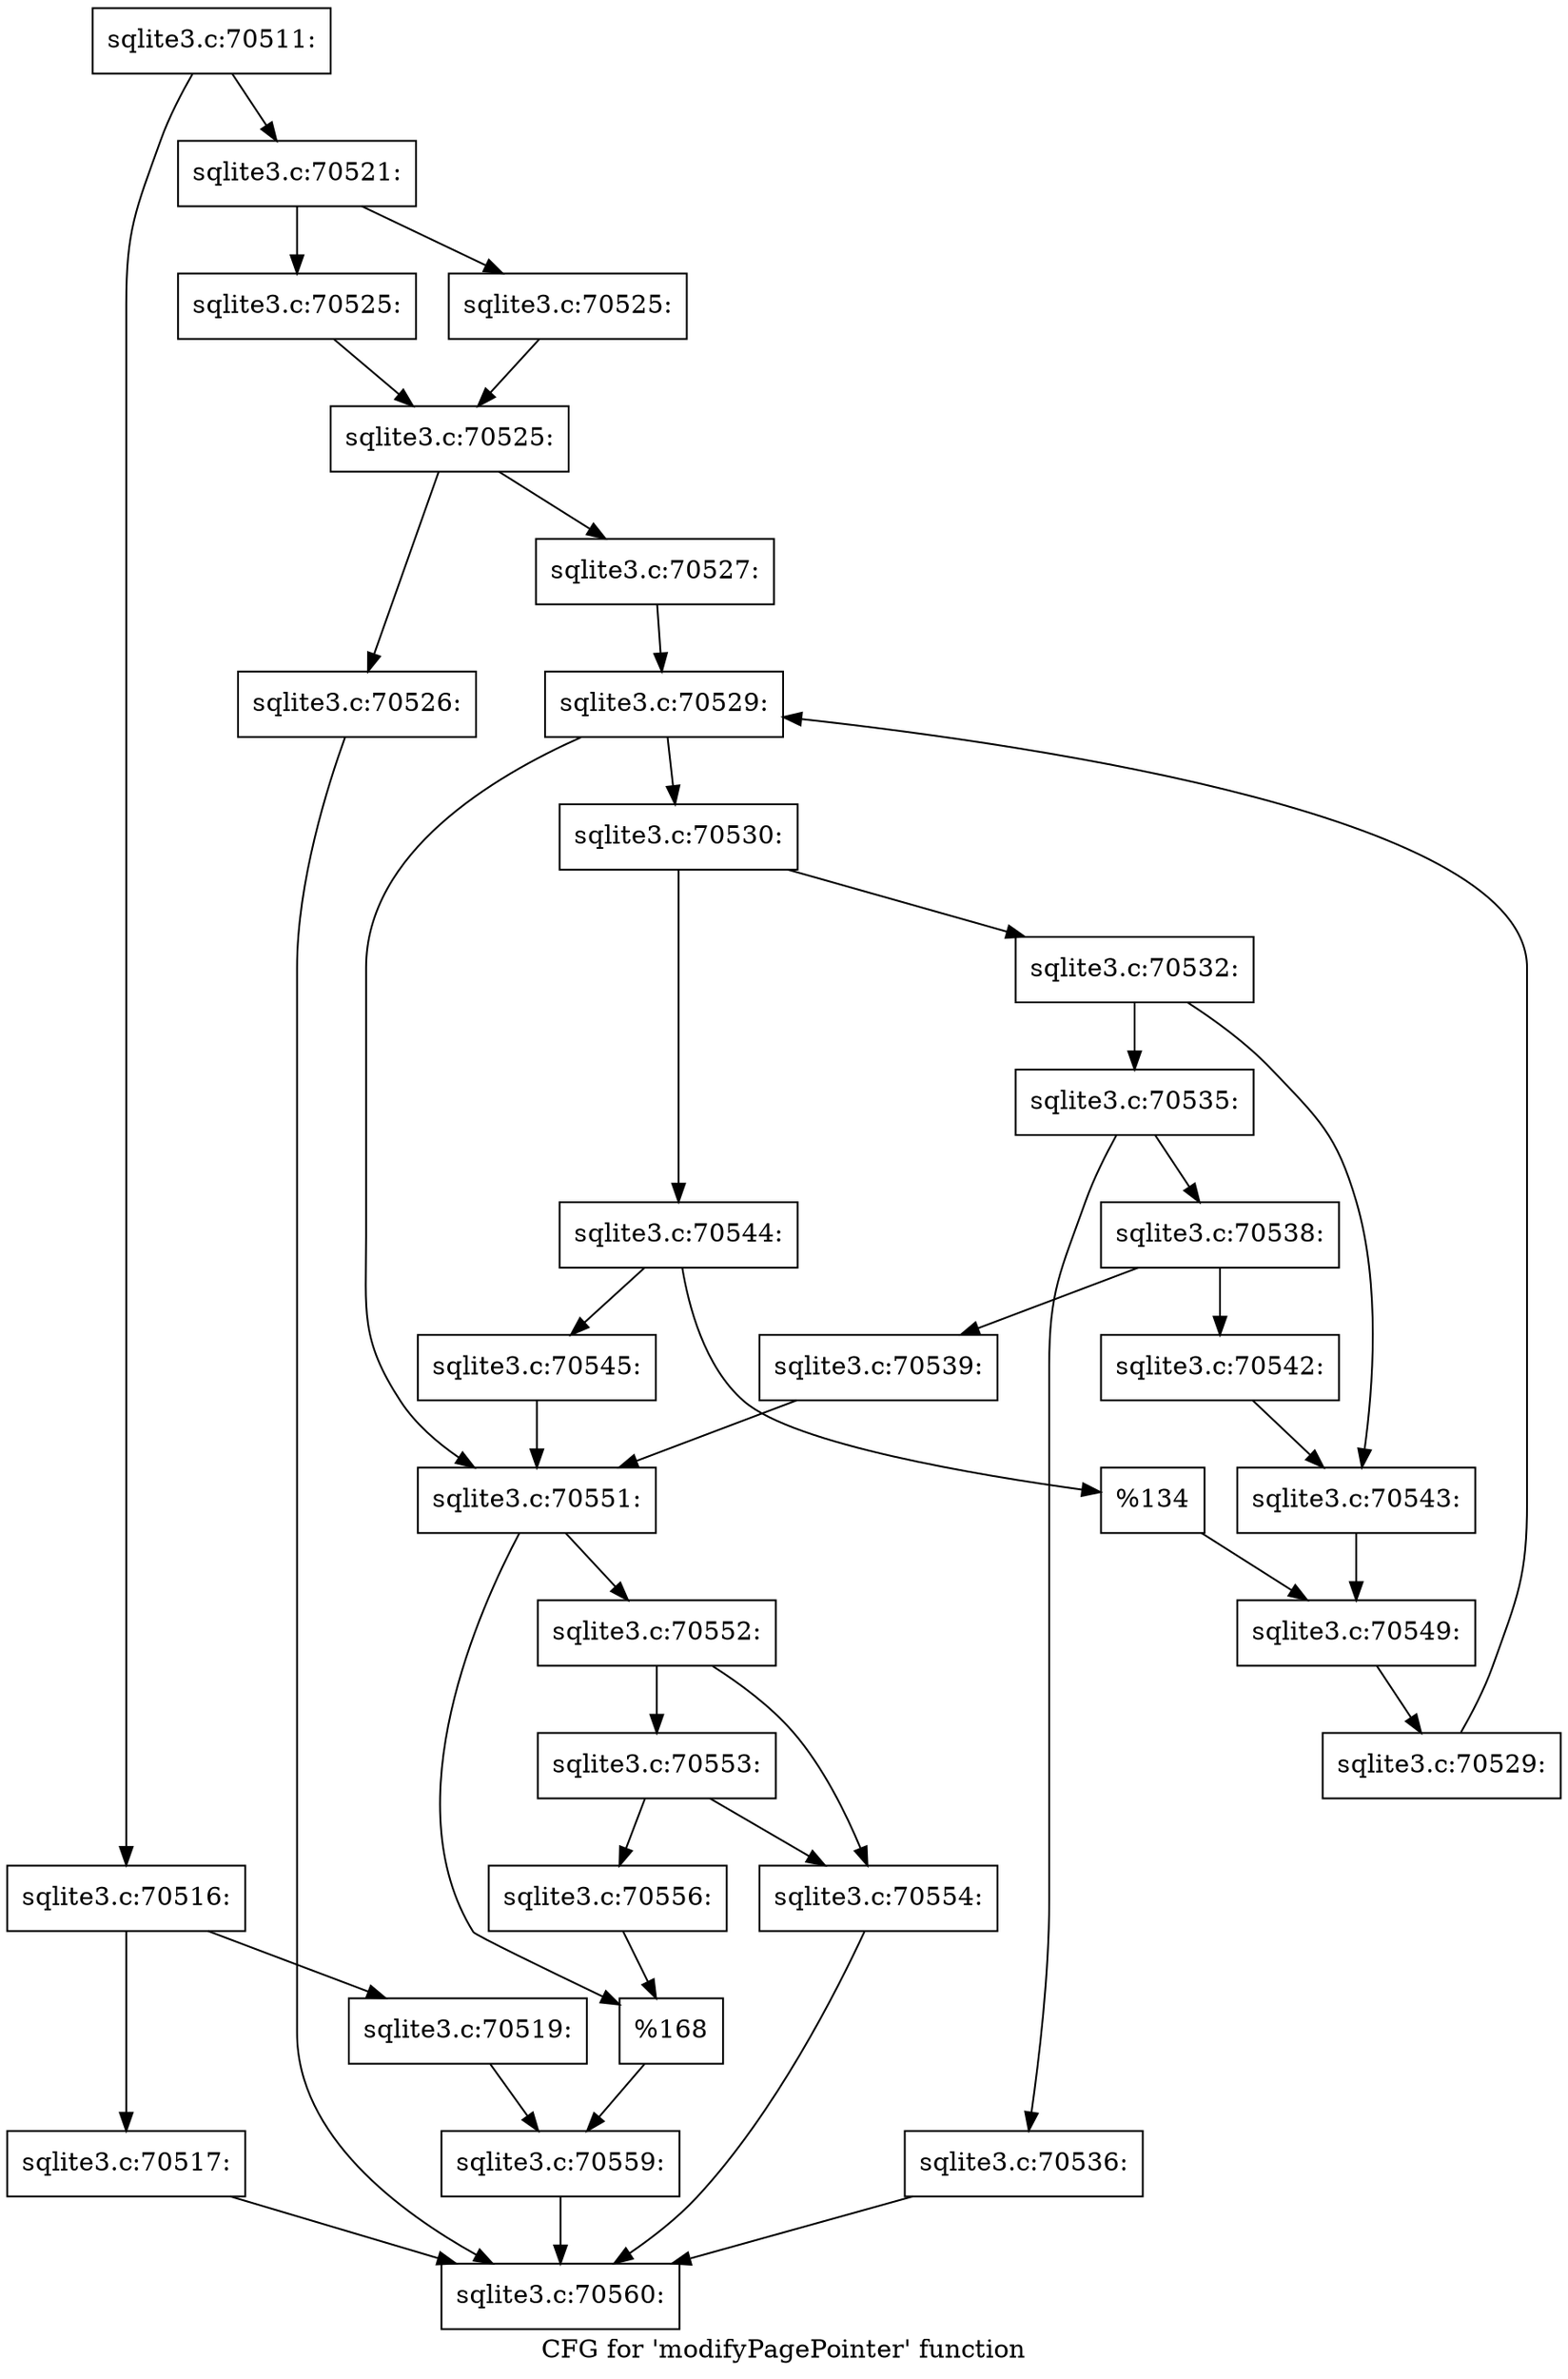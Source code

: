 digraph "CFG for 'modifyPagePointer' function" {
	label="CFG for 'modifyPagePointer' function";

	Node0x55c0f799f6b0 [shape=record,label="{sqlite3.c:70511:}"];
	Node0x55c0f799f6b0 -> Node0x55c0f79a02c0;
	Node0x55c0f799f6b0 -> Node0x55c0f79a0360;
	Node0x55c0f79a02c0 [shape=record,label="{sqlite3.c:70516:}"];
	Node0x55c0f79a02c0 -> Node0x55c0f79a0770;
	Node0x55c0f79a02c0 -> Node0x55c0f79a07c0;
	Node0x55c0f79a0770 [shape=record,label="{sqlite3.c:70517:}"];
	Node0x55c0f79a0770 -> Node0x55c0f7997ae0;
	Node0x55c0f79a07c0 [shape=record,label="{sqlite3.c:70519:}"];
	Node0x55c0f79a07c0 -> Node0x55c0f79a0310;
	Node0x55c0f79a0360 [shape=record,label="{sqlite3.c:70521:}"];
	Node0x55c0f79a0360 -> Node0x55c0f79a1de0;
	Node0x55c0f79a0360 -> Node0x55c0f79a1e30;
	Node0x55c0f79a1de0 [shape=record,label="{sqlite3.c:70525:}"];
	Node0x55c0f79a1de0 -> Node0x55c0f79a1e80;
	Node0x55c0f79a1e30 [shape=record,label="{sqlite3.c:70525:}"];
	Node0x55c0f79a1e30 -> Node0x55c0f79a1e80;
	Node0x55c0f79a1e80 [shape=record,label="{sqlite3.c:70525:}"];
	Node0x55c0f79a1e80 -> Node0x55c0f79a26b0;
	Node0x55c0f79a1e80 -> Node0x55c0f79a2700;
	Node0x55c0f79a26b0 [shape=record,label="{sqlite3.c:70526:}"];
	Node0x55c0f79a26b0 -> Node0x55c0f7997ae0;
	Node0x55c0f79a2700 [shape=record,label="{sqlite3.c:70527:}"];
	Node0x55c0f79a2700 -> Node0x55c0f79a3040;
	Node0x55c0f79a3040 [shape=record,label="{sqlite3.c:70529:}"];
	Node0x55c0f79a3040 -> Node0x55c0f79a3260;
	Node0x55c0f79a3040 -> Node0x55c0f79a2e90;
	Node0x55c0f79a3260 [shape=record,label="{sqlite3.c:70530:}"];
	Node0x55c0f79a3260 -> Node0x55c0f79a4af0;
	Node0x55c0f79a3260 -> Node0x55c0f79a4b90;
	Node0x55c0f79a4af0 [shape=record,label="{sqlite3.c:70532:}"];
	Node0x55c0f79a4af0 -> Node0x55c0f79a5790;
	Node0x55c0f79a4af0 -> Node0x55c0f79a57e0;
	Node0x55c0f79a5790 [shape=record,label="{sqlite3.c:70535:}"];
	Node0x55c0f79a5790 -> Node0x55c0f79a5eb0;
	Node0x55c0f79a5790 -> Node0x55c0f79a5f00;
	Node0x55c0f79a5eb0 [shape=record,label="{sqlite3.c:70536:}"];
	Node0x55c0f79a5eb0 -> Node0x55c0f7997ae0;
	Node0x55c0f79a5f00 [shape=record,label="{sqlite3.c:70538:}"];
	Node0x55c0f79a5f00 -> Node0x55c0f79a6ea0;
	Node0x55c0f79a5f00 -> Node0x55c0f79a6ef0;
	Node0x55c0f79a6ea0 [shape=record,label="{sqlite3.c:70539:}"];
	Node0x55c0f79a6ea0 -> Node0x55c0f79a2e90;
	Node0x55c0f79a6ef0 [shape=record,label="{sqlite3.c:70542:}"];
	Node0x55c0f79a6ef0 -> Node0x55c0f79a57e0;
	Node0x55c0f79a57e0 [shape=record,label="{sqlite3.c:70543:}"];
	Node0x55c0f79a57e0 -> Node0x55c0f79a4b40;
	Node0x55c0f79a4b90 [shape=record,label="{sqlite3.c:70544:}"];
	Node0x55c0f79a4b90 -> Node0x55c0f79a8220;
	Node0x55c0f79a4b90 -> Node0x55c0f79a8270;
	Node0x55c0f79a8220 [shape=record,label="{sqlite3.c:70545:}"];
	Node0x55c0f79a8220 -> Node0x55c0f79a2e90;
	Node0x55c0f79a8270 [shape=record,label="{%134}"];
	Node0x55c0f79a8270 -> Node0x55c0f79a4b40;
	Node0x55c0f79a4b40 [shape=record,label="{sqlite3.c:70549:}"];
	Node0x55c0f79a4b40 -> Node0x55c0f79a31d0;
	Node0x55c0f79a31d0 [shape=record,label="{sqlite3.c:70529:}"];
	Node0x55c0f79a31d0 -> Node0x55c0f79a3040;
	Node0x55c0f79a2e90 [shape=record,label="{sqlite3.c:70551:}"];
	Node0x55c0f79a2e90 -> Node0x55c0f79a9050;
	Node0x55c0f79a2e90 -> Node0x55c0f79a90a0;
	Node0x55c0f79a9050 [shape=record,label="{sqlite3.c:70552:}"];
	Node0x55c0f79a9050 -> Node0x55c0f79a94b0;
	Node0x55c0f79a9050 -> Node0x55c0f79a9550;
	Node0x55c0f79a9550 [shape=record,label="{sqlite3.c:70553:}"];
	Node0x55c0f79a9550 -> Node0x55c0f79a94b0;
	Node0x55c0f79a9550 -> Node0x55c0f79a9500;
	Node0x55c0f79a94b0 [shape=record,label="{sqlite3.c:70554:}"];
	Node0x55c0f79a94b0 -> Node0x55c0f7997ae0;
	Node0x55c0f79a9500 [shape=record,label="{sqlite3.c:70556:}"];
	Node0x55c0f79a9500 -> Node0x55c0f79a90a0;
	Node0x55c0f79a90a0 [shape=record,label="{%168}"];
	Node0x55c0f79a90a0 -> Node0x55c0f79a0310;
	Node0x55c0f79a0310 [shape=record,label="{sqlite3.c:70559:}"];
	Node0x55c0f79a0310 -> Node0x55c0f7997ae0;
	Node0x55c0f7997ae0 [shape=record,label="{sqlite3.c:70560:}"];
}
